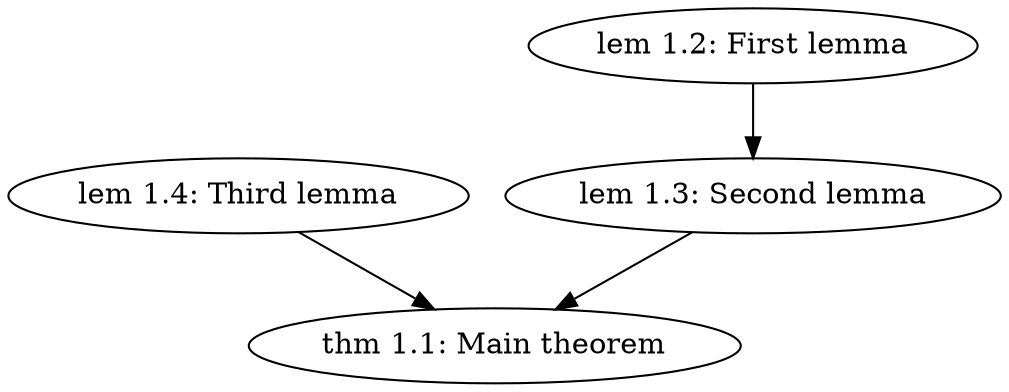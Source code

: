 digraph {
    1 [label="lem 1.4: Third lemma"];
    2 [label="lem 1.3: Second lemma"];
    3 [label="lem 1.2: First lemma"];
    4 [label="thm 1.1: Main theorem"];
    1 -> 4 [label=""];
    2 -> 4 [label=""];
    3 -> 2 [label=""];
}